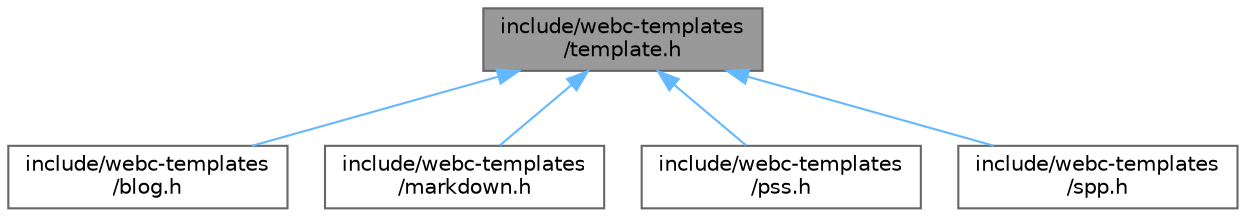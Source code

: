 digraph "include/webc-templates/template.h"
{
 // LATEX_PDF_SIZE
  bgcolor="transparent";
  edge [fontname=Helvetica,fontsize=10,labelfontname=Helvetica,labelfontsize=10];
  node [fontname=Helvetica,fontsize=10,shape=box,height=0.2,width=0.4];
  Node1 [id="Node000001",label="include/webc-templates\l/template.h",height=0.2,width=0.4,color="gray40", fillcolor="grey60", style="filled", fontcolor="black",tooltip=" "];
  Node1 -> Node2 [id="edge1_Node000001_Node000002",dir="back",color="steelblue1",style="solid",tooltip=" "];
  Node2 [id="Node000002",label="include/webc-templates\l/blog.h",height=0.2,width=0.4,color="grey40", fillcolor="white", style="filled",URL="$blog_8h.html",tooltip=" "];
  Node1 -> Node3 [id="edge2_Node000001_Node000003",dir="back",color="steelblue1",style="solid",tooltip=" "];
  Node3 [id="Node000003",label="include/webc-templates\l/markdown.h",height=0.2,width=0.4,color="grey40", fillcolor="white", style="filled",URL="$markdown_8h.html",tooltip=" "];
  Node1 -> Node4 [id="edge3_Node000001_Node000004",dir="back",color="steelblue1",style="solid",tooltip=" "];
  Node4 [id="Node000004",label="include/webc-templates\l/pss.h",height=0.2,width=0.4,color="grey40", fillcolor="white", style="filled",URL="$pss_8h.html",tooltip=" "];
  Node1 -> Node5 [id="edge4_Node000001_Node000005",dir="back",color="steelblue1",style="solid",tooltip=" "];
  Node5 [id="Node000005",label="include/webc-templates\l/spp.h",height=0.2,width=0.4,color="grey40", fillcolor="white", style="filled",URL="$spp_8h.html",tooltip=" "];
}
